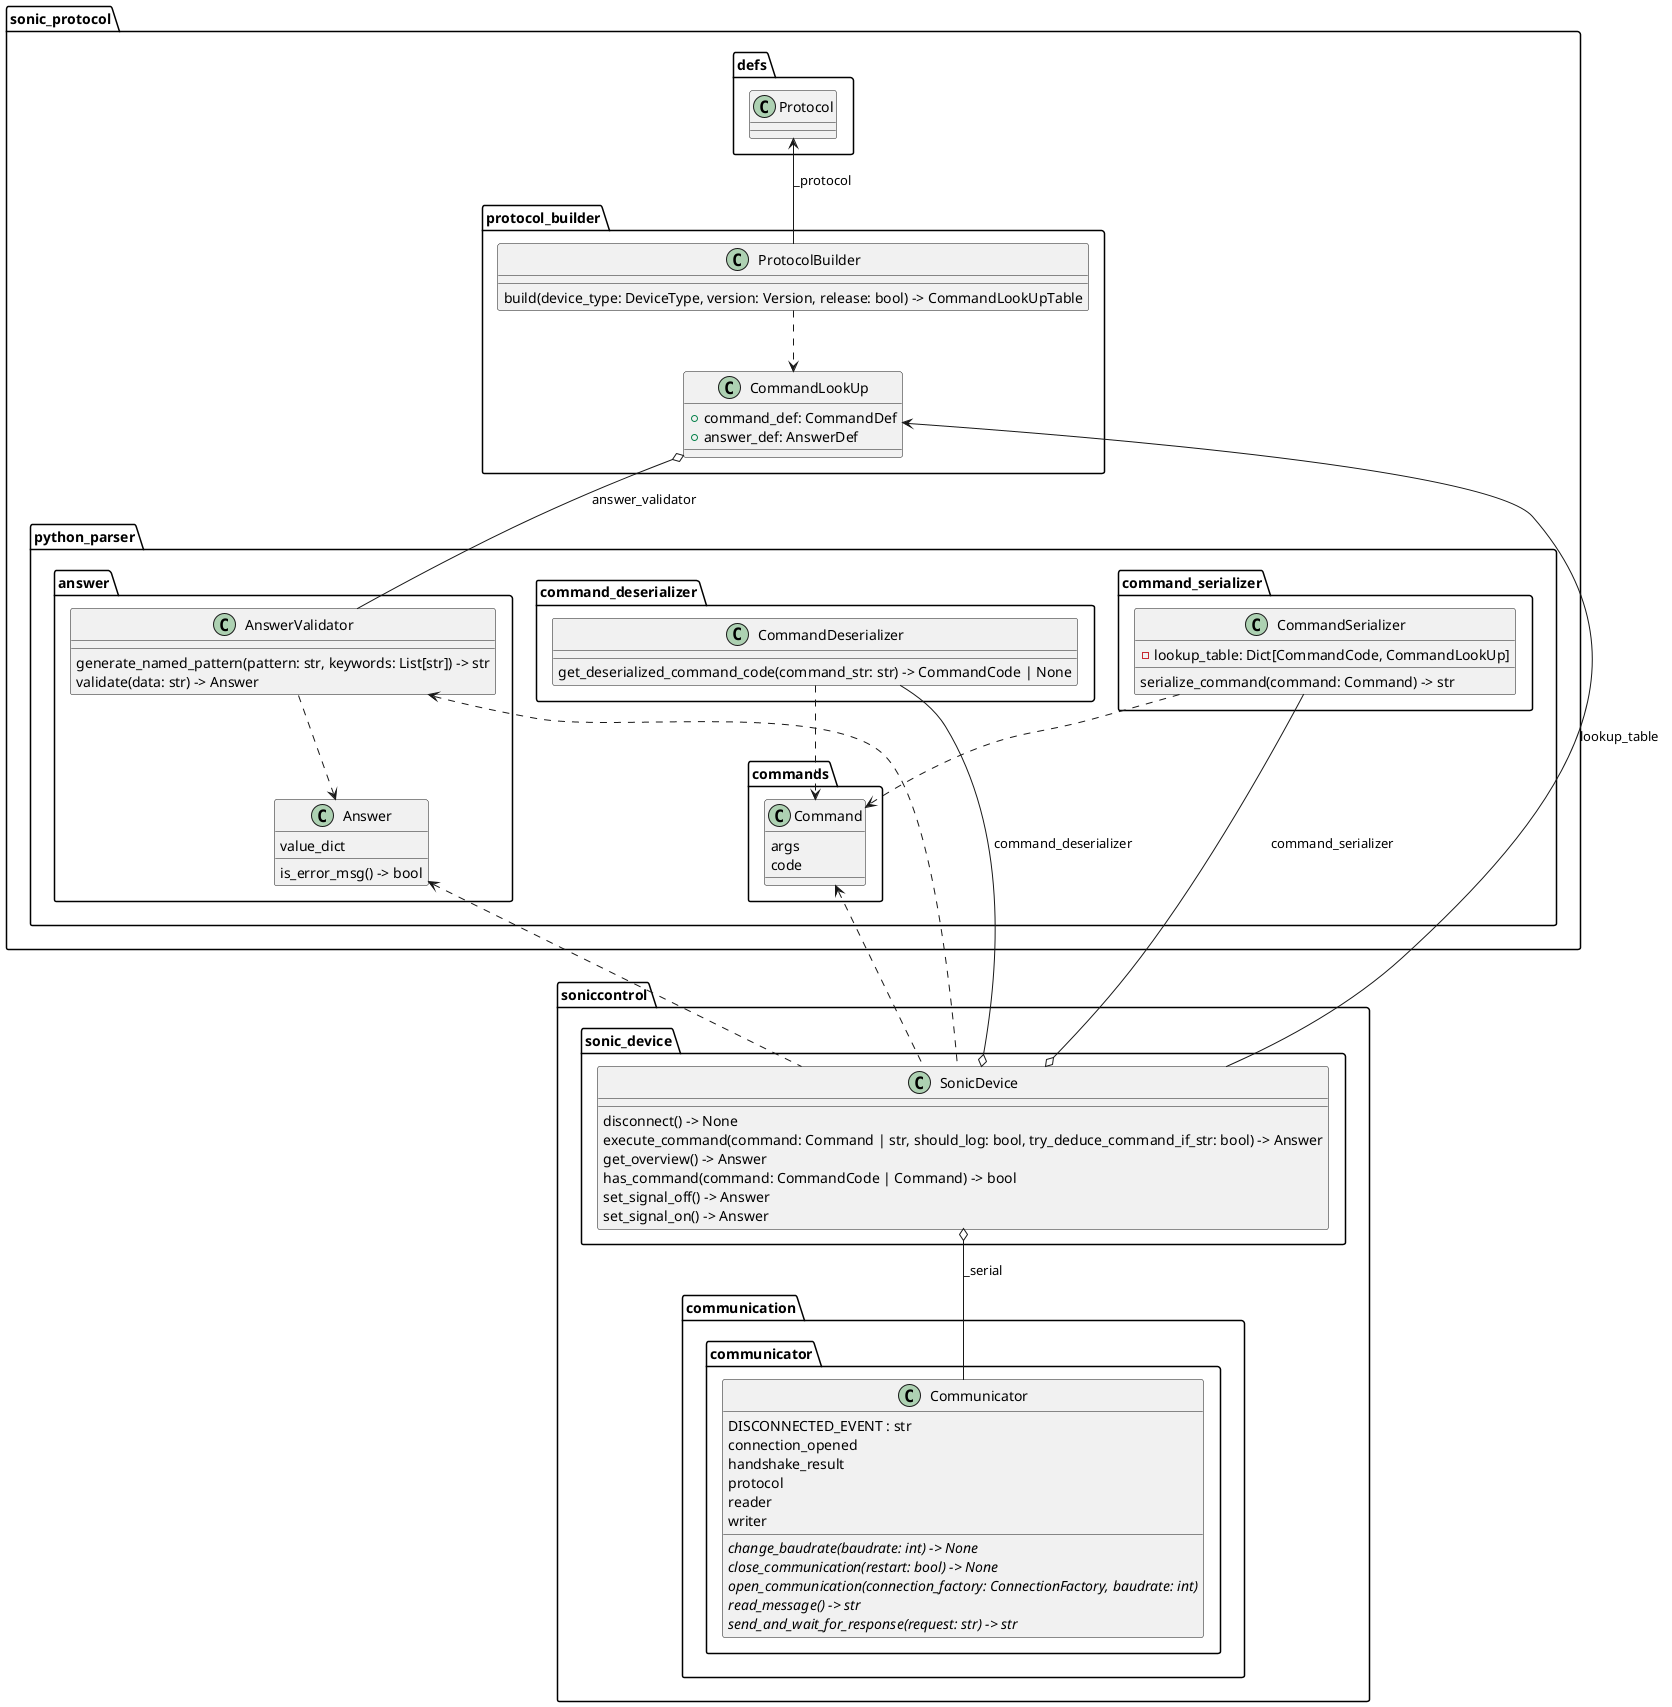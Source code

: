 @startuml class_correspondence

set separator . 
top to bottom direction

class "Answer" as sonic_protocol.python_parser.answer.Answer {
  value_dict
  is_error_msg() -> bool
}

class "AnswerValidator" as sonic_protocol.python_parser.answer.AnswerValidator {
  generate_named_pattern(pattern: str, keywords: List[str]) -> str
  validate(data: str) -> Answer
}


class "CommandDeserializer" as sonic_protocol.python_parser.command_deserializer.CommandDeserializer {
  get_deserialized_command_code(command_str: str) -> CommandCode | None
}

class "CommandSerializer" as sonic_protocol.python_parser.command_serializer.CommandSerializer {
  - lookup_table: Dict[CommandCode, CommandLookUp]
  serialize_command(command: Command) -> str
}

class "Command" as sonic_protocol.python_parser.commands.Command {
  args
  code
}

class "Protocol" as sonic_protocol.defs.Protocol {
}

class "ProtocolBuilder" as sonic_protocol.protocol_builder.ProtocolBuilder {
  build(device_type: DeviceType, version: Version, release: bool) -> CommandLookUpTable
}

class "CommandLookUp" as sonic_protocol.protocol_builder.CommandLookUp {
  + command_def: CommandDef
  + answer_def: AnswerDef
}

class "SonicDevice" as soniccontrol.sonic_device.SonicDevice {
  disconnect() -> None
  execute_command(command: Command | str, should_log: bool, try_deduce_command_if_str: bool) -> Answer
  get_overview() -> Answer
  has_command(command: CommandCode | Command) -> bool
  set_signal_off() -> Answer
  set_signal_on() -> Answer
}

class "Communicator" as soniccontrol.communication.communicator.Communicator {
  DISCONNECTED_EVENT : str
  connection_opened
  handshake_result
  protocol
  reader
  writer
  {abstract}change_baudrate(baudrate: int) -> None
  {abstract}close_communication(restart: bool) -> None
  {abstract}open_communication(connection_factory: ConnectionFactory, baudrate: int)
  {abstract}read_message() -> str
  {abstract}send_and_wait_for_response(request: str) -> str
}

sonic_protocol.protocol_builder.ProtocolBuilder -u-> sonic_protocol.defs.Protocol : _protocol
sonic_protocol.protocol_builder.ProtocolBuilder ..> sonic_protocol.protocol_builder.CommandLookUp
soniccontrol.sonic_device.SonicDevice o-d- soniccontrol.communication.communicator.Communicator : _serial
soniccontrol.sonic_device.SonicDevice o-u- sonic_protocol.python_parser.command_deserializer.CommandDeserializer : command_deserializer
soniccontrol.sonic_device.SonicDevice o-u- sonic_protocol.python_parser.command_serializer.CommandSerializer : command_serializer
soniccontrol.sonic_device.SonicDevice .u.> sonic_protocol.python_parser.answer.AnswerValidator
soniccontrol.sonic_device.SonicDevice -u-> sonic_protocol.protocol_builder.CommandLookUp : lookup_table
sonic_protocol.protocol_builder.CommandLookUp o-- sonic_protocol.python_parser.answer.AnswerValidator : answer_validator
sonic_protocol.python_parser.command_deserializer.CommandDeserializer ..> sonic_protocol.python_parser.commands.Command
sonic_protocol.python_parser.command_serializer.CommandSerializer ..> sonic_protocol.python_parser.commands.Command
sonic_protocol.python_parser.answer.AnswerValidator ..> sonic_protocol.python_parser.answer.Answer
soniccontrol.sonic_device.SonicDevice .u.> sonic_protocol.python_parser.answer.Answer
soniccontrol.sonic_device.SonicDevice .u.> sonic_protocol.python_parser.commands.Command

@enduml